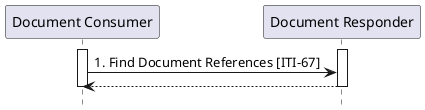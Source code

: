 @startuml
hide footbox
participant "Document Consumer" as DocumentConsumer
participant "Document Responder" as DocumentResponder
activate "DocumentConsumer"
activate "DocumentResponder"
"DocumentConsumer" -> "DocumentResponder" : 1. Find Document References [ITI-67]
return
deactivate "DocumentConsumer"
deactivate "DocumentResponder"
@enduml
